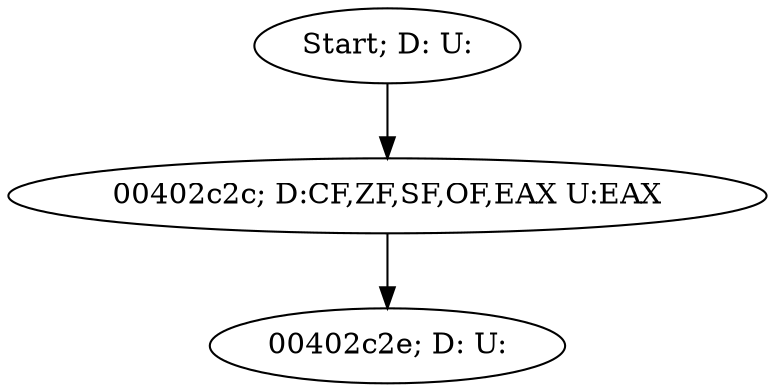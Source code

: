 digraph {
	n0 [label="Start; D: U:"]
	n1 [label="00402c2c; D:CF,ZF,SF,OF,EAX U:EAX"]
	n2 [label="00402c2e; D: U:"]

	n0 -> n1
	n1 -> n2

}